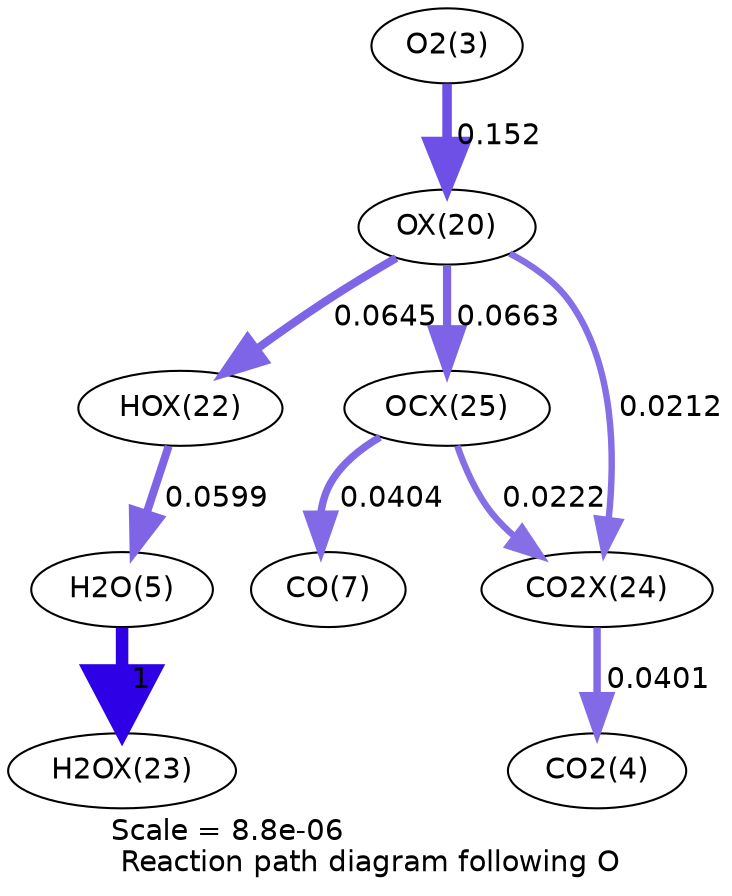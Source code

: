 digraph reaction_paths {
center=1;
s5 -> s23[fontname="Helvetica", penwidth=4.58, arrowsize=2.29, color="0.7, 0.652, 0.9"
, label=" 0.152"];
s23 -> s25[fontname="Helvetica", penwidth=3.93, arrowsize=1.97, color="0.7, 0.564, 0.9"
, label=" 0.0645"];
s23 -> s28[fontname="Helvetica", penwidth=3.95, arrowsize=1.98, color="0.7, 0.566, 0.9"
, label=" 0.0663"];
s23 -> s27[fontname="Helvetica", penwidth=3.09, arrowsize=1.55, color="0.7, 0.521, 0.9"
, label=" 0.0212"];
s25 -> s7[fontname="Helvetica", penwidth=3.88, arrowsize=1.94, color="0.7, 0.56, 0.9"
, label=" 0.0599"];
s7 -> s26[fontname="Helvetica", penwidth=6, arrowsize=3, color="0.7, 1.5, 0.9"
, label=" 1"];
s28 -> s9[fontname="Helvetica", penwidth=3.58, arrowsize=1.79, color="0.7, 0.54, 0.9"
, label=" 0.0404"];
s28 -> s27[fontname="Helvetica", penwidth=3.12, arrowsize=1.56, color="0.7, 0.522, 0.9"
, label=" 0.0222"];
s27 -> s6[fontname="Helvetica", penwidth=3.57, arrowsize=1.79, color="0.7, 0.54, 0.9"
, label=" 0.0401"];
s5 [ fontname="Helvetica", label="O2(3)"];
s6 [ fontname="Helvetica", label="CO2(4)"];
s7 [ fontname="Helvetica", label="H2O(5)"];
s9 [ fontname="Helvetica", label="CO(7)"];
s23 [ fontname="Helvetica", label="OX(20)"];
s25 [ fontname="Helvetica", label="HOX(22)"];
s26 [ fontname="Helvetica", label="H2OX(23)"];
s27 [ fontname="Helvetica", label="CO2X(24)"];
s28 [ fontname="Helvetica", label="OCX(25)"];
 label = "Scale = 8.8e-06\l Reaction path diagram following O";
 fontname = "Helvetica";
}
